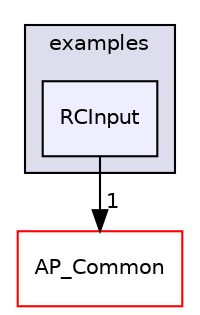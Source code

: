 digraph "libraries/AP_HAL/examples/RCInput" {
  compound=true
  node [ fontsize="10", fontname="Helvetica"];
  edge [ labelfontsize="10", labelfontname="Helvetica"];
  subgraph clusterdir_f7f5157e56f55124705528a97fcdff61 {
    graph [ bgcolor="#ddddee", pencolor="black", label="examples" fontname="Helvetica", fontsize="10", URL="dir_f7f5157e56f55124705528a97fcdff61.html"]
  dir_ba2f949c0bc585a8db3bb2077c661a11 [shape=box, label="RCInput", style="filled", fillcolor="#eeeeff", pencolor="black", URL="dir_ba2f949c0bc585a8db3bb2077c661a11.html"];
  }
  dir_df3f4256615fd4197927a84a019a8bd8 [shape=box label="AP_Common" fillcolor="white" style="filled" color="red" URL="dir_df3f4256615fd4197927a84a019a8bd8.html"];
  dir_ba2f949c0bc585a8db3bb2077c661a11->dir_df3f4256615fd4197927a84a019a8bd8 [headlabel="1", labeldistance=1.5 headhref="dir_000066_000036.html"];
}
